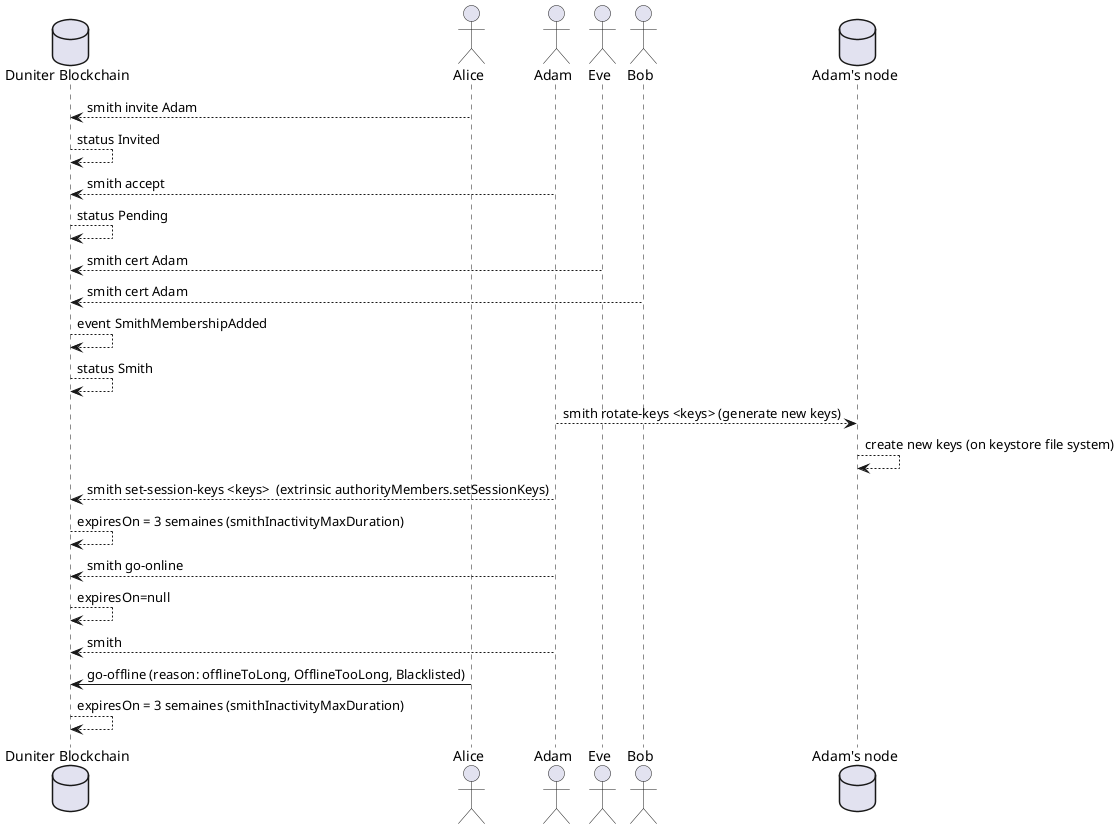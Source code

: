 @startuml
hide empty members
database "Duniter Blockchain" as Duniter
actor Alice

Alice --> Duniter: smith invite Adam


Duniter --> Duniter: status Invited

actor Adam
Adam --> Duniter: smith accept

Duniter --> Duniter: status Pending

actor Eve

Eve --> Duniter: smith cert Adam

actor Bob
Bob --> Duniter: smith cert Adam

Duniter --> Duniter: event SmithMembershipAdded

Duniter --> Duniter: status Smith

database "Adam's node" as LocalNode
Adam --> LocalNode: smith rotate-keys <keys> (generate new keys)

LocalNode --> LocalNode: create new keys (on keystore file system)

Adam --> Duniter: smith set-session-keys <keys>  (extrinsic authorityMembers.setSessionKeys)

Duniter --> Duniter: expiresOn = 3 semaines (smithInactivityMaxDuration)

Adam --> Duniter: smith go-online

Duniter --> Duniter: expiresOn=null

Adam --> Duniter: smith

Alice -> Duniter: go-offline (reason: offlineToLong, OfflineTooLong, Blacklisted)

Duniter --> Duniter: expiresOn = 3 semaines (smithInactivityMaxDuration)

@enduml
